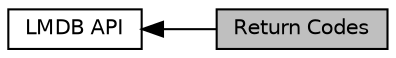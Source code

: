 digraph "Return Codes"
{
  edge [fontname="Helvetica",fontsize="10",labelfontname="Helvetica",labelfontsize="10"];
  node [fontname="Helvetica",fontsize="10",shape=record];
  rankdir=LR;
  Node1 [label="LMDB API",height=0.2,width=0.4,color="black", fillcolor="white", style="filled",URL="$group__mdb.html",tooltip="OpenLDAP Lightning Memory-Mapped Database Manager. "];
  Node0 [label="Return Codes",height=0.2,width=0.4,color="black", fillcolor="grey75", style="filled", fontcolor="black"];
  Node1->Node0 [shape=plaintext, dir="back", style="solid"];
}
